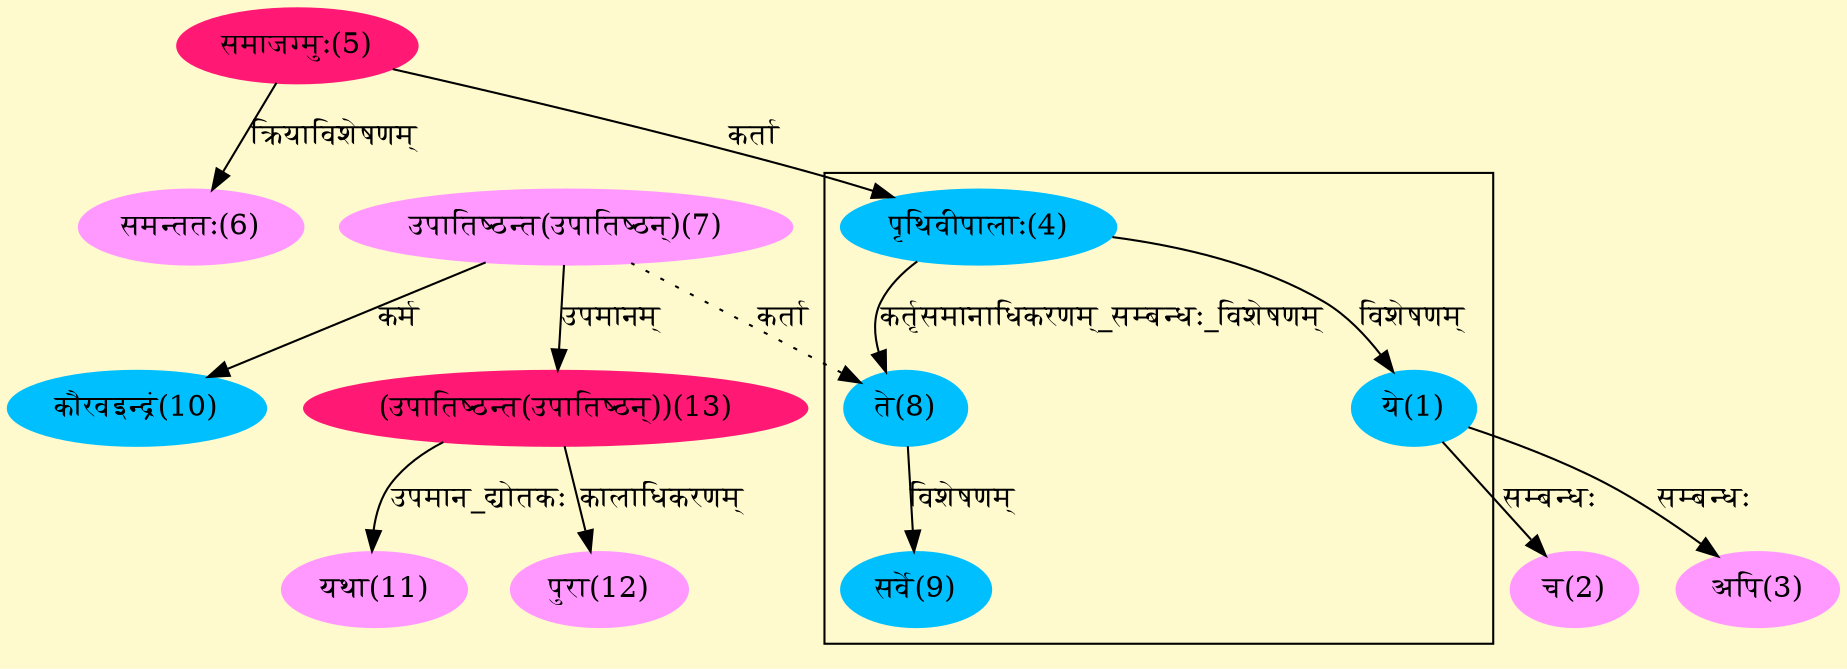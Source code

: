 digraph G{
rankdir=BT;
 compound=true;
 bgcolor="lemonchiffon1";

subgraph cluster_1{
Node1 [style=filled, color="#00BFFF" label = "ये(1)"]
Node4 [style=filled, color="#00BFFF" label = "पृथिवीपालाः(4)"]
Node8 [style=filled, color="#00BFFF" label = "ते(8)"]
Node9 [style=filled, color="#00BFFF" label = "सर्वे(9)"]

}
Node2 [style=filled, color="#FF99FF" label = "च(2)"]
Node1 [style=filled, color="#00BFFF" label = "ये(1)"]
Node3 [style=filled, color="#FF99FF" label = "अपि(3)"]
Node4 [style=filled, color="#00BFFF" label = "पृथिवीपालाः(4)"]
Node5 [style=filled, color="#FF1975" label = "समाजग्मुः(5)"]
Node [style=filled, color="" label = ""]
Node6 [style=filled, color="#FF99FF" label = "समन्ततः(6)"]
Node7 [style=filled, color="#FF99FF" label = "उपातिष्ठन्त(उपातिष्ठन्)(7)"]
Node8 [style=filled, color="#00BFFF" label = "ते(8)"]
Node10 [style=filled, color="#00BFFF" label = "कौरवइन्द्रं(10)"]
Node11 [style=filled, color="#FF99FF" label = "यथा(11)"]
Node13 [style=filled, color="#FF1975" label = "(उपातिष्ठन्त(उपातिष्ठन्))(13)"]
Node12 [style=filled, color="#FF99FF" label = "पुरा(12)"]
/* Start of Relations section */

Node1 -> Node4 [  label="विशेषणम्"  dir="back" ]
Node2 -> Node1 [  label="सम्बन्धः"  dir="back" ]
Node3 -> Node1 [  label="सम्बन्धः"  dir="back" ]
Node4 -> Node5 [  label="कर्ता"  dir="back" ]
Node6 -> Node5 [  label="क्रियाविशेषणम्"  dir="back" ]
Node8 -> Node4 [  label="कर्तृसमानाधिकरणम्_सम्बन्धः_विशेषणम्"  dir="back" ]
Node8 -> Node7 [ style=dotted label="कर्ता"  dir="back" ]
Node9 -> Node8 [  label="विशेषणम्"  dir="back" ]
Node10 -> Node7 [  label="कर्म"  dir="back" ]
Node11 -> Node13 [  label="उपमान_द्योतकः"  dir="back" ]
Node12 -> Node13 [  label="कालाधिकरणम्"  dir="back" ]
Node13 -> Node7 [  label="उपमानम्"  dir="back" ]
}
